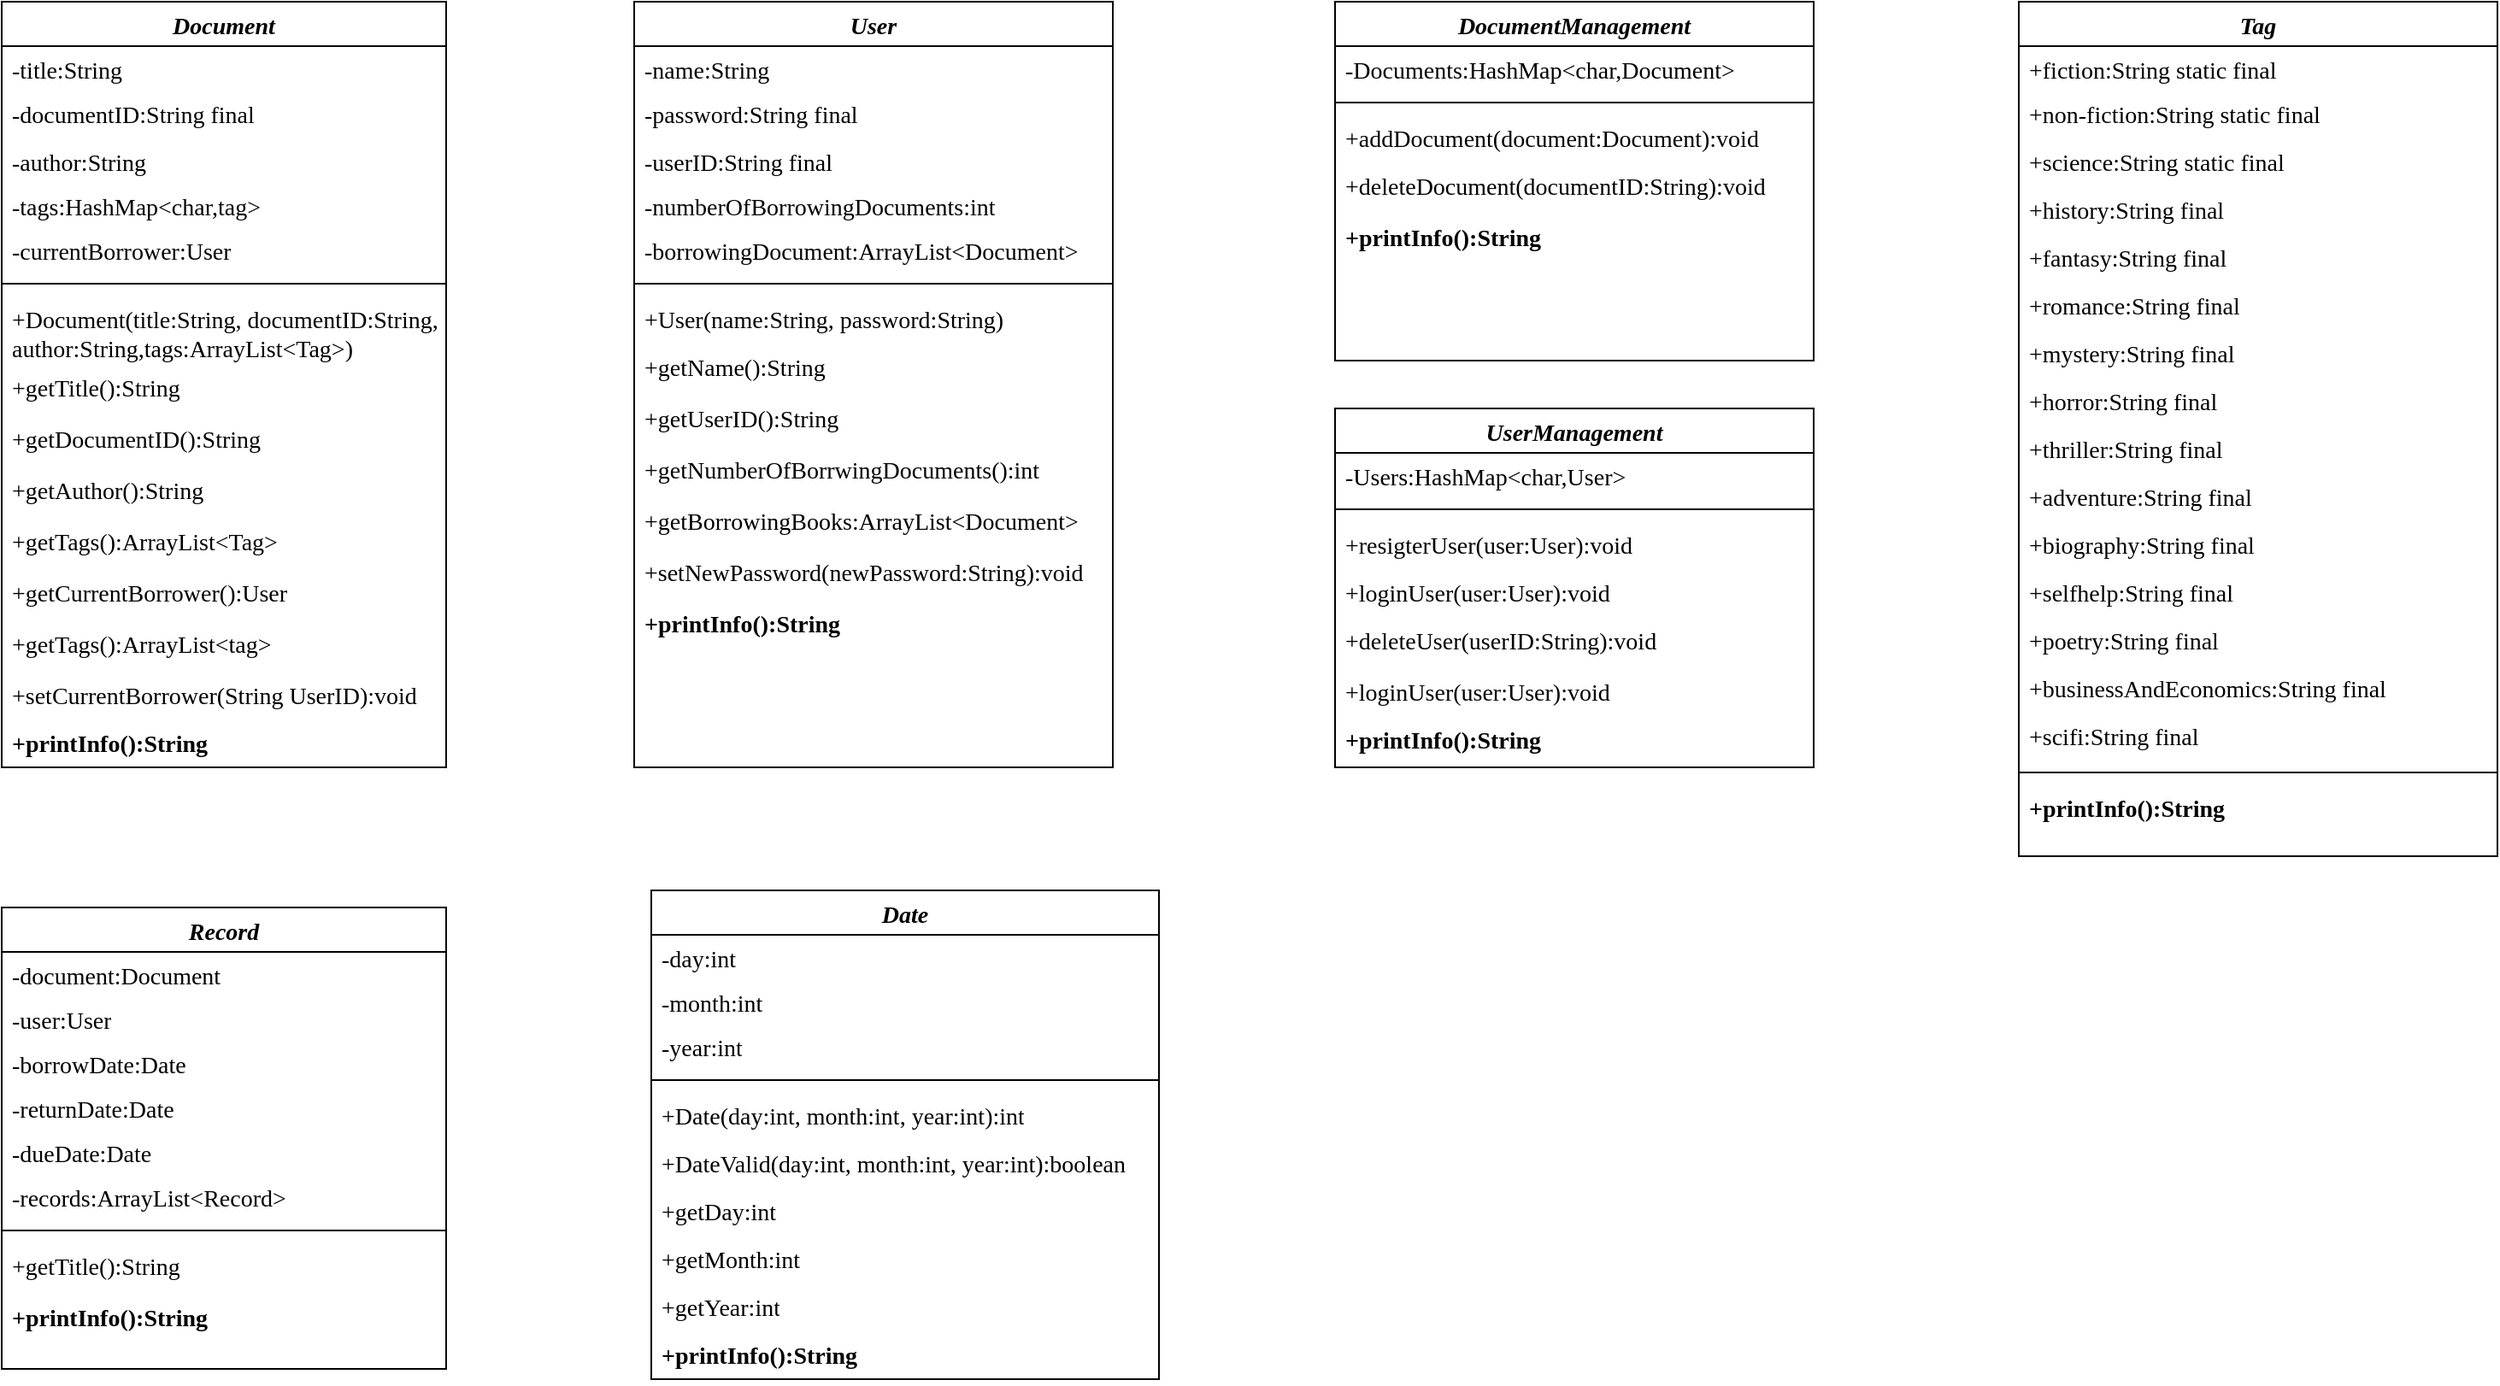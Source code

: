 <mxfile version="26.1.0">
  <diagram id="C5RBs43oDa-KdzZeNtuy" name="Page-1">
    <mxGraphModel dx="1246" dy="526" grid="1" gridSize="10" guides="1" tooltips="1" connect="1" arrows="1" fold="1" page="1" pageScale="1" pageWidth="827" pageHeight="1169" math="0" shadow="0">
      <root>
        <mxCell id="WIyWlLk6GJQsqaUBKTNV-0" />
        <mxCell id="WIyWlLk6GJQsqaUBKTNV-1" parent="WIyWlLk6GJQsqaUBKTNV-0" />
        <mxCell id="zkfFHV4jXpPFQw0GAbJ--0" value="Document" style="swimlane;fontStyle=3;align=center;verticalAlign=top;childLayout=stackLayout;horizontal=1;startSize=26;horizontalStack=0;resizeParent=1;resizeLast=0;collapsible=1;marginBottom=0;rounded=0;shadow=0;strokeWidth=1;whiteSpace=wrap;fontSize=14;fontFamily=Mali;" parent="WIyWlLk6GJQsqaUBKTNV-1" vertex="1">
          <mxGeometry x="140" width="260" height="448" as="geometry">
            <mxRectangle x="220" y="120" width="160" height="26" as="alternateBounds" />
          </mxGeometry>
        </mxCell>
        <mxCell id="zkfFHV4jXpPFQw0GAbJ--2" value="-title:String" style="text;align=left;verticalAlign=top;spacingLeft=4;spacingRight=4;overflow=hidden;rotatable=0;points=[[0,0.5],[1,0.5]];portConstraint=eastwest;rounded=0;shadow=0;html=0;whiteSpace=wrap;fontSize=14;fontFamily=Mali;" parent="zkfFHV4jXpPFQw0GAbJ--0" vertex="1">
          <mxGeometry y="26" width="260" height="26" as="geometry" />
        </mxCell>
        <mxCell id="zkfFHV4jXpPFQw0GAbJ--3" value="-documentID:String final" style="text;align=left;verticalAlign=top;spacingLeft=4;spacingRight=4;overflow=hidden;rotatable=0;points=[[0,0.5],[1,0.5]];portConstraint=eastwest;rounded=0;shadow=0;html=0;whiteSpace=wrap;fontSize=14;fontFamily=Mali;" parent="zkfFHV4jXpPFQw0GAbJ--0" vertex="1">
          <mxGeometry y="52" width="260" height="28" as="geometry" />
        </mxCell>
        <mxCell id="aTSul-BIoo_N8RE2OFc6-5" value="-author:String" style="text;align=left;verticalAlign=top;spacingLeft=4;spacingRight=4;overflow=hidden;rotatable=0;points=[[0,0.5],[1,0.5]];portConstraint=eastwest;rounded=0;shadow=0;html=0;whiteSpace=wrap;fontSize=14;fontFamily=Mali;" parent="zkfFHV4jXpPFQw0GAbJ--0" vertex="1">
          <mxGeometry y="80" width="260" height="26" as="geometry" />
        </mxCell>
        <mxCell id="aTSul-BIoo_N8RE2OFc6-9" value="-tags:HashMap&lt;char,tag&gt;" style="text;align=left;verticalAlign=top;spacingLeft=4;spacingRight=4;overflow=hidden;rotatable=0;points=[[0,0.5],[1,0.5]];portConstraint=eastwest;rounded=0;shadow=0;html=0;whiteSpace=wrap;fontSize=14;fontFamily=Mali;" parent="zkfFHV4jXpPFQw0GAbJ--0" vertex="1">
          <mxGeometry y="106" width="260" height="26" as="geometry" />
        </mxCell>
        <mxCell id="aTSul-BIoo_N8RE2OFc6-10" value="-currentBorrower:User" style="text;align=left;verticalAlign=top;spacingLeft=4;spacingRight=4;overflow=hidden;rotatable=0;points=[[0,0.5],[1,0.5]];portConstraint=eastwest;rounded=0;shadow=0;html=0;whiteSpace=wrap;fontSize=14;fontFamily=Mali;" parent="zkfFHV4jXpPFQw0GAbJ--0" vertex="1">
          <mxGeometry y="132" width="260" height="26" as="geometry" />
        </mxCell>
        <mxCell id="zkfFHV4jXpPFQw0GAbJ--4" value="" style="line;html=1;strokeWidth=1;align=left;verticalAlign=middle;spacingTop=-1;spacingLeft=3;spacingRight=3;rotatable=0;labelPosition=right;points=[];portConstraint=eastwest;whiteSpace=wrap;fontSize=14;fontFamily=Mali;" parent="zkfFHV4jXpPFQw0GAbJ--0" vertex="1">
          <mxGeometry y="158" width="260" height="14" as="geometry" />
        </mxCell>
        <mxCell id="zkfFHV4jXpPFQw0GAbJ--5" value="+Document(title:String, documentID:String, author:String,tags:ArrayList&lt;Tag&gt;)" style="text;align=left;verticalAlign=top;spacingLeft=4;spacingRight=4;overflow=hidden;rotatable=0;points=[[0,0.5],[1,0.5]];portConstraint=eastwest;whiteSpace=wrap;fontSize=14;fontFamily=Mali;" parent="zkfFHV4jXpPFQw0GAbJ--0" vertex="1">
          <mxGeometry y="172" width="260" height="40" as="geometry" />
        </mxCell>
        <mxCell id="IluqJxnMN8UQDmzil1uz-0" value="+getTitle():String" style="text;align=left;verticalAlign=top;spacingLeft=4;spacingRight=4;overflow=hidden;rotatable=0;points=[[0,0.5],[1,0.5]];portConstraint=eastwest;whiteSpace=wrap;fontSize=14;fontFamily=Mali;" parent="zkfFHV4jXpPFQw0GAbJ--0" vertex="1">
          <mxGeometry y="212" width="260" height="30" as="geometry" />
        </mxCell>
        <mxCell id="IluqJxnMN8UQDmzil1uz-1" value="+getDocumentID():String" style="text;align=left;verticalAlign=top;spacingLeft=4;spacingRight=4;overflow=hidden;rotatable=0;points=[[0,0.5],[1,0.5]];portConstraint=eastwest;whiteSpace=wrap;fontSize=14;fontFamily=Mali;" parent="zkfFHV4jXpPFQw0GAbJ--0" vertex="1">
          <mxGeometry y="242" width="260" height="30" as="geometry" />
        </mxCell>
        <mxCell id="IluqJxnMN8UQDmzil1uz-2" value="+getAuthor():String" style="text;align=left;verticalAlign=top;spacingLeft=4;spacingRight=4;overflow=hidden;rotatable=0;points=[[0,0.5],[1,0.5]];portConstraint=eastwest;whiteSpace=wrap;fontSize=14;fontFamily=Mali;" parent="zkfFHV4jXpPFQw0GAbJ--0" vertex="1">
          <mxGeometry y="272" width="260" height="30" as="geometry" />
        </mxCell>
        <mxCell id="IluqJxnMN8UQDmzil1uz-3" value="+getTags():ArrayList&lt;Tag&gt;" style="text;align=left;verticalAlign=top;spacingLeft=4;spacingRight=4;overflow=hidden;rotatable=0;points=[[0,0.5],[1,0.5]];portConstraint=eastwest;whiteSpace=wrap;fontSize=14;fontFamily=Mali;" parent="zkfFHV4jXpPFQw0GAbJ--0" vertex="1">
          <mxGeometry y="302" width="260" height="30" as="geometry" />
        </mxCell>
        <mxCell id="IluqJxnMN8UQDmzil1uz-4" value="+getCurrentBorrower():User" style="text;align=left;verticalAlign=top;spacingLeft=4;spacingRight=4;overflow=hidden;rotatable=0;points=[[0,0.5],[1,0.5]];portConstraint=eastwest;whiteSpace=wrap;fontSize=14;fontFamily=Mali;" parent="zkfFHV4jXpPFQw0GAbJ--0" vertex="1">
          <mxGeometry y="332" width="260" height="30" as="geometry" />
        </mxCell>
        <mxCell id="IluqJxnMN8UQDmzil1uz-5" value="+getTags():ArrayList&lt;tag&gt;" style="text;align=left;verticalAlign=top;spacingLeft=4;spacingRight=4;overflow=hidden;rotatable=0;points=[[0,0.5],[1,0.5]];portConstraint=eastwest;whiteSpace=wrap;fontSize=14;fontFamily=Mali;" parent="zkfFHV4jXpPFQw0GAbJ--0" vertex="1">
          <mxGeometry y="362" width="260" height="30" as="geometry" />
        </mxCell>
        <mxCell id="IluqJxnMN8UQDmzil1uz-6" value="+setCurrentBorrower(String UserID):void" style="text;align=left;verticalAlign=top;spacingLeft=4;spacingRight=4;overflow=hidden;rotatable=0;points=[[0,0.5],[1,0.5]];portConstraint=eastwest;whiteSpace=wrap;fontSize=14;fontFamily=Mali;" parent="zkfFHV4jXpPFQw0GAbJ--0" vertex="1">
          <mxGeometry y="392" width="260" height="28" as="geometry" />
        </mxCell>
        <mxCell id="IluqJxnMN8UQDmzil1uz-8" value="+printInfo():String" style="text;align=left;verticalAlign=top;spacingLeft=4;spacingRight=4;overflow=hidden;rotatable=0;points=[[0,0.5],[1,0.5]];portConstraint=eastwest;whiteSpace=wrap;fontSize=14;fontFamily=Mali;fontStyle=1" parent="zkfFHV4jXpPFQw0GAbJ--0" vertex="1">
          <mxGeometry y="420" width="260" height="28" as="geometry" />
        </mxCell>
        <mxCell id="IluqJxnMN8UQDmzil1uz-9" value="User" style="swimlane;fontStyle=3;align=center;verticalAlign=top;childLayout=stackLayout;horizontal=1;startSize=26;horizontalStack=0;resizeParent=1;resizeLast=0;collapsible=1;marginBottom=0;rounded=0;shadow=0;strokeWidth=1;whiteSpace=wrap;fontSize=14;fontFamily=Mali;" parent="WIyWlLk6GJQsqaUBKTNV-1" vertex="1">
          <mxGeometry x="510" width="280" height="448" as="geometry">
            <mxRectangle x="220" y="120" width="160" height="26" as="alternateBounds" />
          </mxGeometry>
        </mxCell>
        <mxCell id="IluqJxnMN8UQDmzil1uz-10" value="-name:String" style="text;align=left;verticalAlign=top;spacingLeft=4;spacingRight=4;overflow=hidden;rotatable=0;points=[[0,0.5],[1,0.5]];portConstraint=eastwest;rounded=0;shadow=0;html=0;whiteSpace=wrap;fontSize=14;fontFamily=Mali;" parent="IluqJxnMN8UQDmzil1uz-9" vertex="1">
          <mxGeometry y="26" width="280" height="26" as="geometry" />
        </mxCell>
        <mxCell id="IluqJxnMN8UQDmzil1uz-11" value="-password:String final" style="text;align=left;verticalAlign=top;spacingLeft=4;spacingRight=4;overflow=hidden;rotatable=0;points=[[0,0.5],[1,0.5]];portConstraint=eastwest;rounded=0;shadow=0;html=0;whiteSpace=wrap;fontSize=14;fontFamily=Mali;" parent="IluqJxnMN8UQDmzil1uz-9" vertex="1">
          <mxGeometry y="52" width="280" height="28" as="geometry" />
        </mxCell>
        <mxCell id="IluqJxnMN8UQDmzil1uz-12" value="-userID:String final" style="text;align=left;verticalAlign=top;spacingLeft=4;spacingRight=4;overflow=hidden;rotatable=0;points=[[0,0.5],[1,0.5]];portConstraint=eastwest;rounded=0;shadow=0;html=0;whiteSpace=wrap;fontSize=14;fontFamily=Mali;" parent="IluqJxnMN8UQDmzil1uz-9" vertex="1">
          <mxGeometry y="80" width="280" height="26" as="geometry" />
        </mxCell>
        <mxCell id="IluqJxnMN8UQDmzil1uz-13" value="-numberOfBorrowingDocuments:int" style="text;align=left;verticalAlign=top;spacingLeft=4;spacingRight=4;overflow=hidden;rotatable=0;points=[[0,0.5],[1,0.5]];portConstraint=eastwest;rounded=0;shadow=0;html=0;whiteSpace=wrap;fontSize=14;fontFamily=Mali;" parent="IluqJxnMN8UQDmzil1uz-9" vertex="1">
          <mxGeometry y="106" width="280" height="26" as="geometry" />
        </mxCell>
        <mxCell id="IluqJxnMN8UQDmzil1uz-14" value="-borrowingDocument:ArrayList&lt;Document&gt;" style="text;align=left;verticalAlign=top;spacingLeft=4;spacingRight=4;overflow=hidden;rotatable=0;points=[[0,0.5],[1,0.5]];portConstraint=eastwest;rounded=0;shadow=0;html=0;whiteSpace=wrap;fontSize=14;fontFamily=Mali;" parent="IluqJxnMN8UQDmzil1uz-9" vertex="1">
          <mxGeometry y="132" width="280" height="26" as="geometry" />
        </mxCell>
        <mxCell id="IluqJxnMN8UQDmzil1uz-15" value="" style="line;html=1;strokeWidth=1;align=left;verticalAlign=middle;spacingTop=-1;spacingLeft=3;spacingRight=3;rotatable=0;labelPosition=right;points=[];portConstraint=eastwest;whiteSpace=wrap;fontSize=14;fontFamily=Mali;" parent="IluqJxnMN8UQDmzil1uz-9" vertex="1">
          <mxGeometry y="158" width="280" height="14" as="geometry" />
        </mxCell>
        <mxCell id="IluqJxnMN8UQDmzil1uz-16" value="+User(name:String, password:String)" style="text;align=left;verticalAlign=top;spacingLeft=4;spacingRight=4;overflow=hidden;rotatable=0;points=[[0,0.5],[1,0.5]];portConstraint=eastwest;whiteSpace=wrap;fontSize=14;fontFamily=Mali;" parent="IluqJxnMN8UQDmzil1uz-9" vertex="1">
          <mxGeometry y="172" width="280" height="28" as="geometry" />
        </mxCell>
        <mxCell id="IluqJxnMN8UQDmzil1uz-17" value="+getName():String" style="text;align=left;verticalAlign=top;spacingLeft=4;spacingRight=4;overflow=hidden;rotatable=0;points=[[0,0.5],[1,0.5]];portConstraint=eastwest;whiteSpace=wrap;fontSize=14;fontFamily=Mali;" parent="IluqJxnMN8UQDmzil1uz-9" vertex="1">
          <mxGeometry y="200" width="280" height="30" as="geometry" />
        </mxCell>
        <mxCell id="IluqJxnMN8UQDmzil1uz-18" value="+getUserID():String" style="text;align=left;verticalAlign=top;spacingLeft=4;spacingRight=4;overflow=hidden;rotatable=0;points=[[0,0.5],[1,0.5]];portConstraint=eastwest;whiteSpace=wrap;fontSize=14;fontFamily=Mali;" parent="IluqJxnMN8UQDmzil1uz-9" vertex="1">
          <mxGeometry y="230" width="280" height="30" as="geometry" />
        </mxCell>
        <mxCell id="IluqJxnMN8UQDmzil1uz-19" value="+getNumberOfBorrwingDocuments():int" style="text;align=left;verticalAlign=top;spacingLeft=4;spacingRight=4;overflow=hidden;rotatable=0;points=[[0,0.5],[1,0.5]];portConstraint=eastwest;whiteSpace=wrap;fontSize=14;fontFamily=Mali;" parent="IluqJxnMN8UQDmzil1uz-9" vertex="1">
          <mxGeometry y="260" width="280" height="30" as="geometry" />
        </mxCell>
        <mxCell id="IluqJxnMN8UQDmzil1uz-20" value="+getBorrowingBooks:ArrayList&lt;Document&gt;" style="text;align=left;verticalAlign=top;spacingLeft=4;spacingRight=4;overflow=hidden;rotatable=0;points=[[0,0.5],[1,0.5]];portConstraint=eastwest;whiteSpace=wrap;fontSize=14;fontFamily=Mali;" parent="IluqJxnMN8UQDmzil1uz-9" vertex="1">
          <mxGeometry y="290" width="280" height="30" as="geometry" />
        </mxCell>
        <mxCell id="IluqJxnMN8UQDmzil1uz-21" value="+setNewPassword(newPassword:String):void" style="text;align=left;verticalAlign=top;spacingLeft=4;spacingRight=4;overflow=hidden;rotatable=0;points=[[0,0.5],[1,0.5]];portConstraint=eastwest;whiteSpace=wrap;fontSize=14;fontFamily=Mali;" parent="IluqJxnMN8UQDmzil1uz-9" vertex="1">
          <mxGeometry y="320" width="280" height="30" as="geometry" />
        </mxCell>
        <mxCell id="IluqJxnMN8UQDmzil1uz-24" value="+printInfo():String" style="text;align=left;verticalAlign=top;spacingLeft=4;spacingRight=4;overflow=hidden;rotatable=0;points=[[0,0.5],[1,0.5]];portConstraint=eastwest;whiteSpace=wrap;fontSize=14;fontFamily=Mali;fontStyle=1" parent="IluqJxnMN8UQDmzil1uz-9" vertex="1">
          <mxGeometry y="350" width="280" height="28" as="geometry" />
        </mxCell>
        <mxCell id="IluqJxnMN8UQDmzil1uz-26" value="DocumentManagement" style="swimlane;fontStyle=3;align=center;verticalAlign=top;childLayout=stackLayout;horizontal=1;startSize=26;horizontalStack=0;resizeParent=1;resizeLast=0;collapsible=1;marginBottom=0;rounded=0;shadow=0;strokeWidth=1;whiteSpace=wrap;fontSize=14;fontFamily=Mali;" parent="WIyWlLk6GJQsqaUBKTNV-1" vertex="1">
          <mxGeometry x="920" width="280" height="210" as="geometry">
            <mxRectangle x="220" y="120" width="160" height="26" as="alternateBounds" />
          </mxGeometry>
        </mxCell>
        <mxCell id="IluqJxnMN8UQDmzil1uz-27" value="-Documents:HashMap&lt;char,Document&gt;" style="text;align=left;verticalAlign=top;spacingLeft=4;spacingRight=4;overflow=hidden;rotatable=0;points=[[0,0.5],[1,0.5]];portConstraint=eastwest;rounded=0;shadow=0;html=0;whiteSpace=wrap;fontSize=14;fontFamily=Mali;" parent="IluqJxnMN8UQDmzil1uz-26" vertex="1">
          <mxGeometry y="26" width="280" height="26" as="geometry" />
        </mxCell>
        <mxCell id="IluqJxnMN8UQDmzil1uz-32" value="" style="line;html=1;strokeWidth=1;align=left;verticalAlign=middle;spacingTop=-1;spacingLeft=3;spacingRight=3;rotatable=0;labelPosition=right;points=[];portConstraint=eastwest;whiteSpace=wrap;fontSize=14;fontFamily=Mali;" parent="IluqJxnMN8UQDmzil1uz-26" vertex="1">
          <mxGeometry y="52" width="280" height="14" as="geometry" />
        </mxCell>
        <mxCell id="IluqJxnMN8UQDmzil1uz-33" value="+addDocument(document:Document):void" style="text;align=left;verticalAlign=top;spacingLeft=4;spacingRight=4;overflow=hidden;rotatable=0;points=[[0,0.5],[1,0.5]];portConstraint=eastwest;whiteSpace=wrap;fontSize=14;fontFamily=Mali;" parent="IluqJxnMN8UQDmzil1uz-26" vertex="1">
          <mxGeometry y="66" width="280" height="28" as="geometry" />
        </mxCell>
        <mxCell id="IluqJxnMN8UQDmzil1uz-34" value="+deleteDocument(documentID:String):void" style="text;align=left;verticalAlign=top;spacingLeft=4;spacingRight=4;overflow=hidden;rotatable=0;points=[[0,0.5],[1,0.5]];portConstraint=eastwest;whiteSpace=wrap;fontSize=14;fontFamily=Mali;" parent="IluqJxnMN8UQDmzil1uz-26" vertex="1">
          <mxGeometry y="94" width="280" height="30" as="geometry" />
        </mxCell>
        <mxCell id="IluqJxnMN8UQDmzil1uz-39" value="+printInfo():String" style="text;align=left;verticalAlign=top;spacingLeft=4;spacingRight=4;overflow=hidden;rotatable=0;points=[[0,0.5],[1,0.5]];portConstraint=eastwest;whiteSpace=wrap;fontSize=14;fontFamily=Mali;fontStyle=1" parent="IluqJxnMN8UQDmzil1uz-26" vertex="1">
          <mxGeometry y="124" width="280" height="28" as="geometry" />
        </mxCell>
        <mxCell id="IluqJxnMN8UQDmzil1uz-41" value="UserManagement" style="swimlane;fontStyle=3;align=center;verticalAlign=top;childLayout=stackLayout;horizontal=1;startSize=26;horizontalStack=0;resizeParent=1;resizeLast=0;collapsible=1;marginBottom=0;rounded=0;shadow=0;strokeWidth=1;whiteSpace=wrap;fontSize=14;fontFamily=Mali;" parent="WIyWlLk6GJQsqaUBKTNV-1" vertex="1">
          <mxGeometry x="920" y="238" width="280" height="210" as="geometry">
            <mxRectangle x="220" y="120" width="160" height="26" as="alternateBounds" />
          </mxGeometry>
        </mxCell>
        <mxCell id="IluqJxnMN8UQDmzil1uz-42" value="-Users:HashMap&lt;char,User&gt;" style="text;align=left;verticalAlign=top;spacingLeft=4;spacingRight=4;overflow=hidden;rotatable=0;points=[[0,0.5],[1,0.5]];portConstraint=eastwest;rounded=0;shadow=0;html=0;whiteSpace=wrap;fontSize=14;fontFamily=Mali;" parent="IluqJxnMN8UQDmzil1uz-41" vertex="1">
          <mxGeometry y="26" width="280" height="26" as="geometry" />
        </mxCell>
        <mxCell id="IluqJxnMN8UQDmzil1uz-43" value="" style="line;html=1;strokeWidth=1;align=left;verticalAlign=middle;spacingTop=-1;spacingLeft=3;spacingRight=3;rotatable=0;labelPosition=right;points=[];portConstraint=eastwest;whiteSpace=wrap;fontSize=14;fontFamily=Mali;" parent="IluqJxnMN8UQDmzil1uz-41" vertex="1">
          <mxGeometry y="52" width="280" height="14" as="geometry" />
        </mxCell>
        <mxCell id="IluqJxnMN8UQDmzil1uz-44" value="+resigterUser(user:User):void" style="text;align=left;verticalAlign=top;spacingLeft=4;spacingRight=4;overflow=hidden;rotatable=0;points=[[0,0.5],[1,0.5]];portConstraint=eastwest;whiteSpace=wrap;fontSize=14;fontFamily=Mali;" parent="IluqJxnMN8UQDmzil1uz-41" vertex="1">
          <mxGeometry y="66" width="280" height="28" as="geometry" />
        </mxCell>
        <mxCell id="-RELGFcGICETQjLelU8a-32" value="+loginUser(user:User):void" style="text;align=left;verticalAlign=top;spacingLeft=4;spacingRight=4;overflow=hidden;rotatable=0;points=[[0,0.5],[1,0.5]];portConstraint=eastwest;whiteSpace=wrap;fontSize=14;fontFamily=Mali;" vertex="1" parent="IluqJxnMN8UQDmzil1uz-41">
          <mxGeometry y="94" width="280" height="28" as="geometry" />
        </mxCell>
        <mxCell id="IluqJxnMN8UQDmzil1uz-45" value="+deleteUser(userID:String):void" style="text;align=left;verticalAlign=top;spacingLeft=4;spacingRight=4;overflow=hidden;rotatable=0;points=[[0,0.5],[1,0.5]];portConstraint=eastwest;whiteSpace=wrap;fontSize=14;fontFamily=Mali;" parent="IluqJxnMN8UQDmzil1uz-41" vertex="1">
          <mxGeometry y="122" width="280" height="30" as="geometry" />
        </mxCell>
        <mxCell id="-RELGFcGICETQjLelU8a-33" value="+loginUser(user:User):void" style="text;align=left;verticalAlign=top;spacingLeft=4;spacingRight=4;overflow=hidden;rotatable=0;points=[[0,0.5],[1,0.5]];portConstraint=eastwest;whiteSpace=wrap;fontSize=14;fontFamily=Mali;" vertex="1" parent="IluqJxnMN8UQDmzil1uz-41">
          <mxGeometry y="152" width="280" height="28" as="geometry" />
        </mxCell>
        <mxCell id="IluqJxnMN8UQDmzil1uz-46" value="+printInfo():String" style="text;align=left;verticalAlign=top;spacingLeft=4;spacingRight=4;overflow=hidden;rotatable=0;points=[[0,0.5],[1,0.5]];portConstraint=eastwest;whiteSpace=wrap;fontSize=14;fontFamily=Mali;fontStyle=1" parent="IluqJxnMN8UQDmzil1uz-41" vertex="1">
          <mxGeometry y="180" width="280" height="28" as="geometry" />
        </mxCell>
        <mxCell id="IluqJxnMN8UQDmzil1uz-47" value="Tag" style="swimlane;fontStyle=3;align=center;verticalAlign=top;childLayout=stackLayout;horizontal=1;startSize=26;horizontalStack=0;resizeParent=1;resizeLast=0;collapsible=1;marginBottom=0;rounded=0;shadow=0;strokeWidth=1;whiteSpace=wrap;fontSize=14;fontFamily=Mali;" parent="WIyWlLk6GJQsqaUBKTNV-1" vertex="1">
          <mxGeometry x="1320" width="280" height="500" as="geometry">
            <mxRectangle x="220" y="120" width="160" height="26" as="alternateBounds" />
          </mxGeometry>
        </mxCell>
        <mxCell id="IluqJxnMN8UQDmzil1uz-48" value="+fiction:String static final" style="text;align=left;verticalAlign=top;spacingLeft=4;spacingRight=4;overflow=hidden;rotatable=0;points=[[0,0.5],[1,0.5]];portConstraint=eastwest;rounded=0;shadow=0;html=0;whiteSpace=wrap;fontSize=14;fontFamily=Mali;" parent="IluqJxnMN8UQDmzil1uz-47" vertex="1">
          <mxGeometry y="26" width="280" height="26" as="geometry" />
        </mxCell>
        <mxCell id="IluqJxnMN8UQDmzil1uz-49" value="+non-fiction:String static final" style="text;align=left;verticalAlign=top;spacingLeft=4;spacingRight=4;overflow=hidden;rotatable=0;points=[[0,0.5],[1,0.5]];portConstraint=eastwest;rounded=0;shadow=0;html=0;whiteSpace=wrap;fontSize=14;fontFamily=Mali;" parent="IluqJxnMN8UQDmzil1uz-47" vertex="1">
          <mxGeometry y="52" width="280" height="28" as="geometry" />
        </mxCell>
        <mxCell id="IluqJxnMN8UQDmzil1uz-62" value="+science:String static final" style="text;align=left;verticalAlign=top;spacingLeft=4;spacingRight=4;overflow=hidden;rotatable=0;points=[[0,0.5],[1,0.5]];portConstraint=eastwest;rounded=0;shadow=0;html=0;whiteSpace=wrap;fontSize=14;fontFamily=Mali;" parent="IluqJxnMN8UQDmzil1uz-47" vertex="1">
          <mxGeometry y="80" width="280" height="28" as="geometry" />
        </mxCell>
        <mxCell id="IluqJxnMN8UQDmzil1uz-64" value="+history:String final" style="text;align=left;verticalAlign=top;spacingLeft=4;spacingRight=4;overflow=hidden;rotatable=0;points=[[0,0.5],[1,0.5]];portConstraint=eastwest;rounded=0;shadow=0;html=0;whiteSpace=wrap;fontSize=14;fontFamily=Mali;" parent="IluqJxnMN8UQDmzil1uz-47" vertex="1">
          <mxGeometry y="108" width="280" height="28" as="geometry" />
        </mxCell>
        <mxCell id="IluqJxnMN8UQDmzil1uz-63" value="+fantasy:String final" style="text;align=left;verticalAlign=top;spacingLeft=4;spacingRight=4;overflow=hidden;rotatable=0;points=[[0,0.5],[1,0.5]];portConstraint=eastwest;rounded=0;shadow=0;html=0;whiteSpace=wrap;fontSize=14;fontFamily=Mali;" parent="IluqJxnMN8UQDmzil1uz-47" vertex="1">
          <mxGeometry y="136" width="280" height="28" as="geometry" />
        </mxCell>
        <mxCell id="IluqJxnMN8UQDmzil1uz-66" value="+romance:String final" style="text;align=left;verticalAlign=top;spacingLeft=4;spacingRight=4;overflow=hidden;rotatable=0;points=[[0,0.5],[1,0.5]];portConstraint=eastwest;rounded=0;shadow=0;html=0;whiteSpace=wrap;fontSize=14;fontFamily=Mali;" parent="IluqJxnMN8UQDmzil1uz-47" vertex="1">
          <mxGeometry y="164" width="280" height="28" as="geometry" />
        </mxCell>
        <mxCell id="IluqJxnMN8UQDmzil1uz-65" value="+mystery:String final" style="text;align=left;verticalAlign=top;spacingLeft=4;spacingRight=4;overflow=hidden;rotatable=0;points=[[0,0.5],[1,0.5]];portConstraint=eastwest;rounded=0;shadow=0;html=0;whiteSpace=wrap;fontSize=14;fontFamily=Mali;" parent="IluqJxnMN8UQDmzil1uz-47" vertex="1">
          <mxGeometry y="192" width="280" height="28" as="geometry" />
        </mxCell>
        <mxCell id="IluqJxnMN8UQDmzil1uz-67" value="+horror:String final" style="text;align=left;verticalAlign=top;spacingLeft=4;spacingRight=4;overflow=hidden;rotatable=0;points=[[0,0.5],[1,0.5]];portConstraint=eastwest;rounded=0;shadow=0;html=0;whiteSpace=wrap;fontSize=14;fontFamily=Mali;" parent="IluqJxnMN8UQDmzil1uz-47" vertex="1">
          <mxGeometry y="220" width="280" height="28" as="geometry" />
        </mxCell>
        <mxCell id="IluqJxnMN8UQDmzil1uz-68" value="+thriller:String final" style="text;align=left;verticalAlign=top;spacingLeft=4;spacingRight=4;overflow=hidden;rotatable=0;points=[[0,0.5],[1,0.5]];portConstraint=eastwest;rounded=0;shadow=0;html=0;whiteSpace=wrap;fontSize=14;fontFamily=Mali;" parent="IluqJxnMN8UQDmzil1uz-47" vertex="1">
          <mxGeometry y="248" width="280" height="28" as="geometry" />
        </mxCell>
        <mxCell id="IluqJxnMN8UQDmzil1uz-69" value="+adventure:String final" style="text;align=left;verticalAlign=top;spacingLeft=4;spacingRight=4;overflow=hidden;rotatable=0;points=[[0,0.5],[1,0.5]];portConstraint=eastwest;rounded=0;shadow=0;html=0;whiteSpace=wrap;fontSize=14;fontFamily=Mali;" parent="IluqJxnMN8UQDmzil1uz-47" vertex="1">
          <mxGeometry y="276" width="280" height="28" as="geometry" />
        </mxCell>
        <mxCell id="IluqJxnMN8UQDmzil1uz-70" value="+biography:String final" style="text;align=left;verticalAlign=top;spacingLeft=4;spacingRight=4;overflow=hidden;rotatable=0;points=[[0,0.5],[1,0.5]];portConstraint=eastwest;rounded=0;shadow=0;html=0;whiteSpace=wrap;fontSize=14;fontFamily=Mali;" parent="IluqJxnMN8UQDmzil1uz-47" vertex="1">
          <mxGeometry y="304" width="280" height="28" as="geometry" />
        </mxCell>
        <mxCell id="IluqJxnMN8UQDmzil1uz-71" value="+selfhelp:String final" style="text;align=left;verticalAlign=top;spacingLeft=4;spacingRight=4;overflow=hidden;rotatable=0;points=[[0,0.5],[1,0.5]];portConstraint=eastwest;rounded=0;shadow=0;html=0;whiteSpace=wrap;fontSize=14;fontFamily=Mali;" parent="IluqJxnMN8UQDmzil1uz-47" vertex="1">
          <mxGeometry y="332" width="280" height="28" as="geometry" />
        </mxCell>
        <mxCell id="IluqJxnMN8UQDmzil1uz-72" value="+poetry:String final" style="text;align=left;verticalAlign=top;spacingLeft=4;spacingRight=4;overflow=hidden;rotatable=0;points=[[0,0.5],[1,0.5]];portConstraint=eastwest;rounded=0;shadow=0;html=0;whiteSpace=wrap;fontSize=14;fontFamily=Mali;" parent="IluqJxnMN8UQDmzil1uz-47" vertex="1">
          <mxGeometry y="360" width="280" height="28" as="geometry" />
        </mxCell>
        <mxCell id="IluqJxnMN8UQDmzil1uz-73" value="+businessAndEconomics:String final" style="text;align=left;verticalAlign=top;spacingLeft=4;spacingRight=4;overflow=hidden;rotatable=0;points=[[0,0.5],[1,0.5]];portConstraint=eastwest;rounded=0;shadow=0;html=0;whiteSpace=wrap;fontSize=14;fontFamily=Mali;" parent="IluqJxnMN8UQDmzil1uz-47" vertex="1">
          <mxGeometry y="388" width="280" height="28" as="geometry" />
        </mxCell>
        <mxCell id="IluqJxnMN8UQDmzil1uz-74" value="+scifi:String final" style="text;align=left;verticalAlign=top;spacingLeft=4;spacingRight=4;overflow=hidden;rotatable=0;points=[[0,0.5],[1,0.5]];portConstraint=eastwest;rounded=0;shadow=0;html=0;whiteSpace=wrap;fontSize=14;fontFamily=Mali;" parent="IluqJxnMN8UQDmzil1uz-47" vertex="1">
          <mxGeometry y="416" width="280" height="28" as="geometry" />
        </mxCell>
        <mxCell id="-RELGFcGICETQjLelU8a-34" value="" style="line;html=1;strokeWidth=1;align=left;verticalAlign=middle;spacingTop=-1;spacingLeft=3;spacingRight=3;rotatable=0;labelPosition=right;points=[];portConstraint=eastwest;whiteSpace=wrap;fontSize=14;fontFamily=Mali;" vertex="1" parent="IluqJxnMN8UQDmzil1uz-47">
          <mxGeometry y="444" width="280" height="14" as="geometry" />
        </mxCell>
        <mxCell id="-RELGFcGICETQjLelU8a-35" value="+printInfo():String " style="text;align=left;verticalAlign=top;spacingLeft=4;spacingRight=4;overflow=hidden;rotatable=0;points=[[0,0.5],[1,0.5]];portConstraint=eastwest;rounded=0;shadow=0;html=0;whiteSpace=wrap;fontSize=14;fontFamily=Mali;fontStyle=1" vertex="1" parent="IluqJxnMN8UQDmzil1uz-47">
          <mxGeometry y="458" width="280" height="28" as="geometry" />
        </mxCell>
        <mxCell id="-RELGFcGICETQjLelU8a-1" value="Record" style="swimlane;fontStyle=3;align=center;verticalAlign=top;childLayout=stackLayout;horizontal=1;startSize=26;horizontalStack=0;resizeParent=1;resizeLast=0;collapsible=1;marginBottom=0;rounded=0;shadow=0;strokeWidth=1;whiteSpace=wrap;fontSize=14;fontFamily=Mali;" vertex="1" parent="WIyWlLk6GJQsqaUBKTNV-1">
          <mxGeometry x="140" y="530" width="260" height="270" as="geometry">
            <mxRectangle x="220" y="120" width="160" height="26" as="alternateBounds" />
          </mxGeometry>
        </mxCell>
        <mxCell id="-RELGFcGICETQjLelU8a-2" value="-document:Document" style="text;align=left;verticalAlign=top;spacingLeft=4;spacingRight=4;overflow=hidden;rotatable=0;points=[[0,0.5],[1,0.5]];portConstraint=eastwest;rounded=0;shadow=0;html=0;whiteSpace=wrap;fontSize=14;fontFamily=Mali;" vertex="1" parent="-RELGFcGICETQjLelU8a-1">
          <mxGeometry y="26" width="260" height="26" as="geometry" />
        </mxCell>
        <mxCell id="-RELGFcGICETQjLelU8a-4" value="-user:User" style="text;align=left;verticalAlign=top;spacingLeft=4;spacingRight=4;overflow=hidden;rotatable=0;points=[[0,0.5],[1,0.5]];portConstraint=eastwest;rounded=0;shadow=0;html=0;whiteSpace=wrap;fontSize=14;fontFamily=Mali;" vertex="1" parent="-RELGFcGICETQjLelU8a-1">
          <mxGeometry y="52" width="260" height="26" as="geometry" />
        </mxCell>
        <mxCell id="-RELGFcGICETQjLelU8a-5" value="-borrowDate:Date" style="text;align=left;verticalAlign=top;spacingLeft=4;spacingRight=4;overflow=hidden;rotatable=0;points=[[0,0.5],[1,0.5]];portConstraint=eastwest;rounded=0;shadow=0;html=0;whiteSpace=wrap;fontSize=14;fontFamily=Mali;" vertex="1" parent="-RELGFcGICETQjLelU8a-1">
          <mxGeometry y="78" width="260" height="26" as="geometry" />
        </mxCell>
        <mxCell id="-RELGFcGICETQjLelU8a-6" value="-returnDate:Date" style="text;align=left;verticalAlign=top;spacingLeft=4;spacingRight=4;overflow=hidden;rotatable=0;points=[[0,0.5],[1,0.5]];portConstraint=eastwest;rounded=0;shadow=0;html=0;whiteSpace=wrap;fontSize=14;fontFamily=Mali;" vertex="1" parent="-RELGFcGICETQjLelU8a-1">
          <mxGeometry y="104" width="260" height="26" as="geometry" />
        </mxCell>
        <mxCell id="-RELGFcGICETQjLelU8a-30" value="-dueDate:Date" style="text;align=left;verticalAlign=top;spacingLeft=4;spacingRight=4;overflow=hidden;rotatable=0;points=[[0,0.5],[1,0.5]];portConstraint=eastwest;rounded=0;shadow=0;html=0;whiteSpace=wrap;fontSize=14;fontFamily=Mali;" vertex="1" parent="-RELGFcGICETQjLelU8a-1">
          <mxGeometry y="130" width="260" height="26" as="geometry" />
        </mxCell>
        <mxCell id="-RELGFcGICETQjLelU8a-31" value="-records:ArrayList&lt;Record&gt;" style="text;align=left;verticalAlign=top;spacingLeft=4;spacingRight=4;overflow=hidden;rotatable=0;points=[[0,0.5],[1,0.5]];portConstraint=eastwest;rounded=0;shadow=0;html=0;whiteSpace=wrap;fontSize=14;fontFamily=Mali;" vertex="1" parent="-RELGFcGICETQjLelU8a-1">
          <mxGeometry y="156" width="260" height="26" as="geometry" />
        </mxCell>
        <mxCell id="-RELGFcGICETQjLelU8a-7" value="" style="line;html=1;strokeWidth=1;align=left;verticalAlign=middle;spacingTop=-1;spacingLeft=3;spacingRight=3;rotatable=0;labelPosition=right;points=[];portConstraint=eastwest;whiteSpace=wrap;fontSize=14;fontFamily=Mali;" vertex="1" parent="-RELGFcGICETQjLelU8a-1">
          <mxGeometry y="182" width="260" height="14" as="geometry" />
        </mxCell>
        <mxCell id="-RELGFcGICETQjLelU8a-9" value="+getTitle():String" style="text;align=left;verticalAlign=top;spacingLeft=4;spacingRight=4;overflow=hidden;rotatable=0;points=[[0,0.5],[1,0.5]];portConstraint=eastwest;whiteSpace=wrap;fontSize=14;fontFamily=Mali;" vertex="1" parent="-RELGFcGICETQjLelU8a-1">
          <mxGeometry y="196" width="260" height="30" as="geometry" />
        </mxCell>
        <mxCell id="-RELGFcGICETQjLelU8a-16" value="+printInfo():String" style="text;align=left;verticalAlign=top;spacingLeft=4;spacingRight=4;overflow=hidden;rotatable=0;points=[[0,0.5],[1,0.5]];portConstraint=eastwest;whiteSpace=wrap;fontSize=14;fontFamily=Mali;fontStyle=1" vertex="1" parent="-RELGFcGICETQjLelU8a-1">
          <mxGeometry y="226" width="260" height="28" as="geometry" />
        </mxCell>
        <mxCell id="-RELGFcGICETQjLelU8a-17" value="Date" style="swimlane;fontStyle=3;align=center;verticalAlign=top;childLayout=stackLayout;horizontal=1;startSize=26;horizontalStack=0;resizeParent=1;resizeLast=0;collapsible=1;marginBottom=0;rounded=0;shadow=0;strokeWidth=1;whiteSpace=wrap;fontSize=14;fontFamily=Mali;" vertex="1" parent="WIyWlLk6GJQsqaUBKTNV-1">
          <mxGeometry x="520" y="520" width="297" height="286" as="geometry">
            <mxRectangle x="220" y="120" width="160" height="26" as="alternateBounds" />
          </mxGeometry>
        </mxCell>
        <mxCell id="-RELGFcGICETQjLelU8a-18" value="-day:int&#xa;" style="text;align=left;verticalAlign=top;spacingLeft=4;spacingRight=4;overflow=hidden;rotatable=0;points=[[0,0.5],[1,0.5]];portConstraint=eastwest;rounded=0;shadow=0;html=0;whiteSpace=wrap;fontSize=14;fontFamily=Mali;" vertex="1" parent="-RELGFcGICETQjLelU8a-17">
          <mxGeometry y="26" width="297" height="26" as="geometry" />
        </mxCell>
        <mxCell id="-RELGFcGICETQjLelU8a-23" value="-month:int&#xa;" style="text;align=left;verticalAlign=top;spacingLeft=4;spacingRight=4;overflow=hidden;rotatable=0;points=[[0,0.5],[1,0.5]];portConstraint=eastwest;rounded=0;shadow=0;html=0;whiteSpace=wrap;fontSize=14;fontFamily=Mali;" vertex="1" parent="-RELGFcGICETQjLelU8a-17">
          <mxGeometry y="52" width="297" height="26" as="geometry" />
        </mxCell>
        <mxCell id="-RELGFcGICETQjLelU8a-24" value="-year:int&#xa;" style="text;align=left;verticalAlign=top;spacingLeft=4;spacingRight=4;overflow=hidden;rotatable=0;points=[[0,0.5],[1,0.5]];portConstraint=eastwest;rounded=0;shadow=0;html=0;whiteSpace=wrap;fontSize=14;fontFamily=Mali;" vertex="1" parent="-RELGFcGICETQjLelU8a-17">
          <mxGeometry y="78" width="297" height="26" as="geometry" />
        </mxCell>
        <mxCell id="-RELGFcGICETQjLelU8a-19" value="" style="line;html=1;strokeWidth=1;align=left;verticalAlign=middle;spacingTop=-1;spacingLeft=3;spacingRight=3;rotatable=0;labelPosition=right;points=[];portConstraint=eastwest;whiteSpace=wrap;fontSize=14;fontFamily=Mali;" vertex="1" parent="-RELGFcGICETQjLelU8a-17">
          <mxGeometry y="104" width="297" height="14" as="geometry" />
        </mxCell>
        <mxCell id="-RELGFcGICETQjLelU8a-20" value="+Date(day:int, month:int, year:int):int" style="text;align=left;verticalAlign=top;spacingLeft=4;spacingRight=4;overflow=hidden;rotatable=0;points=[[0,0.5],[1,0.5]];portConstraint=eastwest;whiteSpace=wrap;fontSize=14;fontFamily=Mali;" vertex="1" parent="-RELGFcGICETQjLelU8a-17">
          <mxGeometry y="118" width="297" height="28" as="geometry" />
        </mxCell>
        <mxCell id="-RELGFcGICETQjLelU8a-29" value="+DateValid(day:int, month:int, year:int):boolean" style="text;align=left;verticalAlign=top;spacingLeft=4;spacingRight=4;overflow=hidden;rotatable=0;points=[[0,0.5],[1,0.5]];portConstraint=eastwest;whiteSpace=wrap;fontSize=14;fontFamily=Mali;" vertex="1" parent="-RELGFcGICETQjLelU8a-17">
          <mxGeometry y="146" width="297" height="28" as="geometry" />
        </mxCell>
        <mxCell id="-RELGFcGICETQjLelU8a-27" value="+getDay:int" style="text;align=left;verticalAlign=top;spacingLeft=4;spacingRight=4;overflow=hidden;rotatable=0;points=[[0,0.5],[1,0.5]];portConstraint=eastwest;whiteSpace=wrap;fontSize=14;fontFamily=Mali;" vertex="1" parent="-RELGFcGICETQjLelU8a-17">
          <mxGeometry y="174" width="297" height="28" as="geometry" />
        </mxCell>
        <mxCell id="-RELGFcGICETQjLelU8a-25" value="+getMonth:int" style="text;align=left;verticalAlign=top;spacingLeft=4;spacingRight=4;overflow=hidden;rotatable=0;points=[[0,0.5],[1,0.5]];portConstraint=eastwest;whiteSpace=wrap;fontSize=14;fontFamily=Mali;" vertex="1" parent="-RELGFcGICETQjLelU8a-17">
          <mxGeometry y="202" width="297" height="28" as="geometry" />
        </mxCell>
        <mxCell id="-RELGFcGICETQjLelU8a-26" value="+getYear:int" style="text;align=left;verticalAlign=top;spacingLeft=4;spacingRight=4;overflow=hidden;rotatable=0;points=[[0,0.5],[1,0.5]];portConstraint=eastwest;whiteSpace=wrap;fontSize=14;fontFamily=Mali;" vertex="1" parent="-RELGFcGICETQjLelU8a-17">
          <mxGeometry y="230" width="297" height="28" as="geometry" />
        </mxCell>
        <mxCell id="-RELGFcGICETQjLelU8a-22" value="+printInfo():String" style="text;align=left;verticalAlign=top;spacingLeft=4;spacingRight=4;overflow=hidden;rotatable=0;points=[[0,0.5],[1,0.5]];portConstraint=eastwest;whiteSpace=wrap;fontSize=14;fontFamily=Mali;fontStyle=1" vertex="1" parent="-RELGFcGICETQjLelU8a-17">
          <mxGeometry y="258" width="297" height="28" as="geometry" />
        </mxCell>
      </root>
    </mxGraphModel>
  </diagram>
</mxfile>
